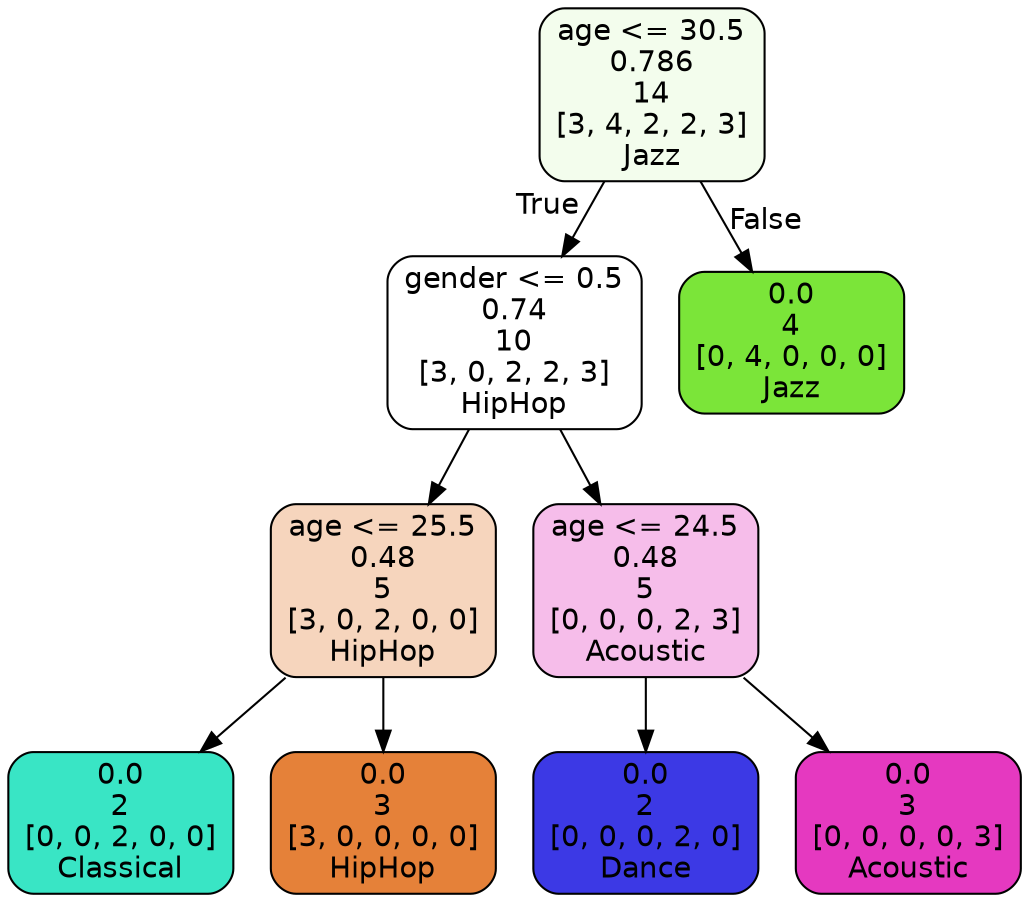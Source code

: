 digraph Tree {
node [shape=box, style="filled, rounded", color="black", fontname=helvetica] ;
edge [fontname=helvetica] ;
0 [label="age <= 30.5\n0.786\n14\n[3, 4, 2, 2, 3]\nJazz", fillcolor="#f3fded"] ;
1 [label="gender <= 0.5\n0.74\n10\n[3, 0, 2, 2, 3]\nHipHop", fillcolor="#ffffff"] ;
0 -> 1 [labeldistance=2.5, labelangle=45, headlabel="True"] ;
2 [label="age <= 25.5\n0.48\n5\n[3, 0, 2, 0, 0]\nHipHop", fillcolor="#f6d5bd"] ;
1 -> 2 ;
3 [label="0.0\n2\n[0, 0, 2, 0, 0]\nClassical", fillcolor="#39e5c5"] ;
2 -> 3 ;
4 [label="0.0\n3\n[3, 0, 0, 0, 0]\nHipHop", fillcolor="#e58139"] ;
2 -> 4 ;
5 [label="age <= 24.5\n0.48\n5\n[0, 0, 0, 2, 3]\nAcoustic", fillcolor="#f6bdea"] ;
1 -> 5 ;
6 [label="0.0\n2\n[0, 0, 0, 2, 0]\nDance", fillcolor="#3c39e5"] ;
5 -> 6 ;
7 [label="0.0\n3\n[0, 0, 0, 0, 3]\nAcoustic", fillcolor="#e539c0"] ;
5 -> 7 ;
8 [label="0.0\n4\n[0, 4, 0, 0, 0]\nJazz", fillcolor="#7be539"] ;
0 -> 8 [labeldistance=2.5, labelangle=-45, headlabel="False"] ;
}